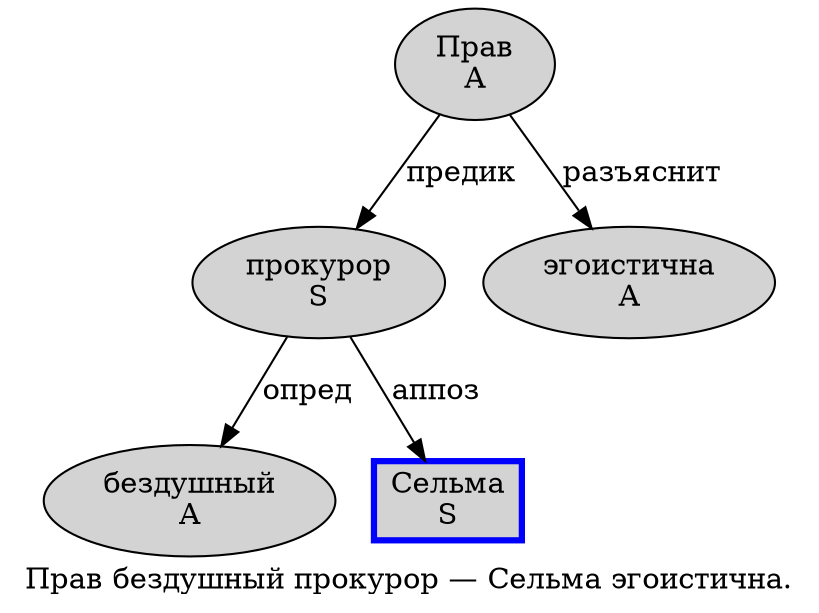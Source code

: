 digraph SENTENCE_1542 {
	graph [label="Прав бездушный прокурор — Сельма эгоистична."]
	node [style=filled]
		0 [label="Прав
A" color="" fillcolor=lightgray penwidth=1 shape=ellipse]
		1 [label="бездушный
A" color="" fillcolor=lightgray penwidth=1 shape=ellipse]
		2 [label="прокурор
S" color="" fillcolor=lightgray penwidth=1 shape=ellipse]
		4 [label="Сельма
S" color=blue fillcolor=lightgray penwidth=3 shape=box]
		5 [label="эгоистична
A" color="" fillcolor=lightgray penwidth=1 shape=ellipse]
			0 -> 2 [label="предик"]
			0 -> 5 [label="разъяснит"]
			2 -> 1 [label="опред"]
			2 -> 4 [label="аппоз"]
}